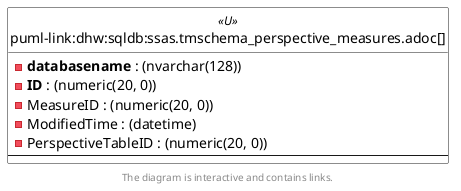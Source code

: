 @startuml
left to right direction
'top to bottom direction
hide circle
'avoide "." issues:
set namespaceSeparator none


skinparam class {
  BackgroundColor White
  BackgroundColor<<FN>> Yellow
  BackgroundColor<<FS>> Yellow
  BackgroundColor<<FT>> LightGray
  BackgroundColor<<IF>> Yellow
  BackgroundColor<<IS>> Yellow
  BackgroundColor<<P>> Aqua
  BackgroundColor<<PC>> Aqua
  BackgroundColor<<SN>> Yellow
  BackgroundColor<<SO>> SlateBlue
  BackgroundColor<<TF>> LightGray
  BackgroundColor<<TR>> Tomato
  BackgroundColor<<U>> White
  BackgroundColor<<V>> WhiteSmoke
  BackgroundColor<<X>> Aqua
  BackgroundColor<<external>> AliceBlue
}


entity "puml-link:dhw:sqldb:ssas.tmschema_perspective_measures.adoc[]" as ssas.TMSCHEMA_PERSPECTIVE_MEASURES << U >> {
  - **databasename** : (nvarchar(128))
  - **ID** : (numeric(20, 0))
  - MeasureID : (numeric(20, 0))
  - ModifiedTime : (datetime)
  - PerspectiveTableID : (numeric(20, 0))
  --
}


footer The diagram is interactive and contains links.
@enduml

